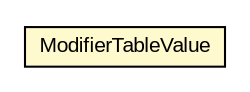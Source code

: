 #!/usr/local/bin/dot
#
# Class diagram 
# Generated by UMLGraph version R5_6-24-gf6e263 (http://www.umlgraph.org/)
#

digraph G {
	edge [fontname="arial",fontsize=10,labelfontname="arial",labelfontsize=10];
	node [fontname="arial",fontsize=10,shape=plaintext];
	nodesep=0.25;
	ranksep=0.5;
	// edu.arizona.biosemantics.semanticmarkup.markupelement.description.ling.learn.lib.unsupervised.ModifierTableValue
	c100559 [label=<<table title="edu.arizona.biosemantics.semanticmarkup.markupelement.description.ling.learn.lib.unsupervised.ModifierTableValue" border="0" cellborder="1" cellspacing="0" cellpadding="2" port="p" bgcolor="lemonChiffon" href="./ModifierTableValue.html">
		<tr><td><table border="0" cellspacing="0" cellpadding="1">
<tr><td align="center" balign="center"> ModifierTableValue </td></tr>
		</table></td></tr>
		</table>>, URL="./ModifierTableValue.html", fontname="arial", fontcolor="black", fontsize=10.0];
}

